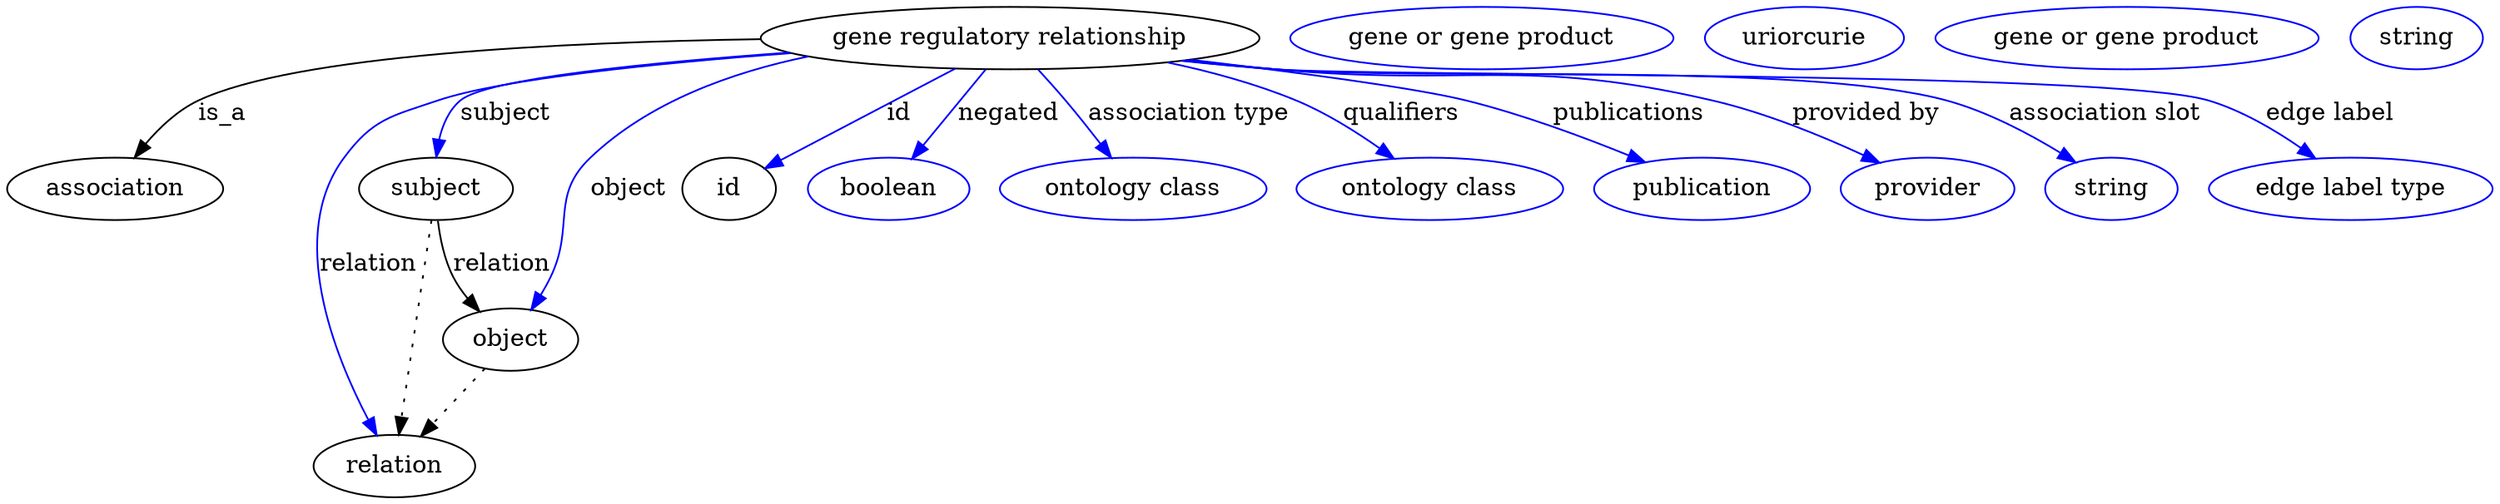 digraph {
	graph [bb="0,0,1200.4,283"];
	node [label="\N"];
	"gene regulatory relationship"	 [height=0.5,
		label="gene regulatory relationship",
		pos="496.05,265",
		width=3.0511];
	association	 [height=0.5,
		pos="50.046,178",
		width=1.3902];
	"gene regulatory relationship" -> association	 [label=is_a,
		lp="103.05,221.5",
		pos="e,59.666,195.81 390.69,259.82 279.85,253.71 117.87,242.62 92.046,229 81.326,223.35 72.301,213.67 65.397,204.26"];
	subject	 [height=0.5,
		pos="203.05,178",
		width=0.99297];
	"gene regulatory relationship" -> subject	 [color=blue,
		label=subject,
		lp="241.55,221.5",
		pos="e,205.08,196.09 397.57,257.02 324.74,250.29 235.89,240.02 222.05,229 214.87,223.29 210.41,214.58 207.63,205.97",
		style=solid];
	relation	 [height=0.5,
		pos="185.05,18",
		width=1.0471];
	"gene regulatory relationship" -> relation	 [color=blue,
		label=relation,
		lp="167.05,134.5",
		pos="e,175.27,35.659 395.89,257.5 326.51,251.36 240.78,241.63 207.05,229 182.46,219.79 171.64,218.46 158.05,196 129.37,148.63 153.31,\
81.572 170.78,44.765",
		style=solid];
	object	 [height=0.5,
		pos="245.05,91",
		width=0.9027];
	"gene regulatory relationship" -> object	 [color=blue,
		label=object,
		lp="301.05,178",
		pos="e,253.2,108.44 430.38,250.48 376.21,237.3 304.99,216.79 284.05,196 261.11,173.22 272.73,157.14 261.05,127 259.86,123.94 258.55,120.76 \
257.22,117.62",
		style=solid];
	id	 [height=0.5,
		pos="354.05,178",
		width=0.75];
	"gene regulatory relationship" -> id	 [color=blue,
		label=id,
		lp="439.55,221.5",
		pos="e,374.15,190.32 467.65,247.6 443,232.5 407.47,210.73 382.73,195.58",
		style=solid];
	negated	 [color=blue,
		height=0.5,
		label=boolean,
		pos="437.05,178",
		width=1.0652];
	"gene regulatory relationship" -> negated	 [color=blue,
		label=negated,
		lp="492.55,221.5",
		pos="e,448.85,195.41 483.82,246.97 475.4,234.56 464.09,217.88 454.7,204.03",
		style=solid];
	"association type"	 [color=blue,
		height=0.5,
		label="ontology class",
		pos="555.05,178",
		width=1.7151];
	"gene regulatory relationship" -> "association type"	 [color=blue,
		label="association type",
		lp="574.05,221.5",
		pos="e,543.04,195.71 508.27,246.97 516.63,234.64 527.85,218.1 537.21,204.3",
		style=solid];
	qualifiers	 [color=blue,
		height=0.5,
		label="ontology class",
		pos="696.05,178",
		width=1.7151];
	"gene regulatory relationship" -> qualifiers	 [color=blue,
		label=qualifiers,
		lp="674.05,221.5",
		pos="e,675.16,195.14 561.94,250.51 581.75,245.01 603.22,237.88 622.05,229 637.79,221.57 653.86,210.93 666.99,201.29",
		style=solid];
	publications	 [color=blue,
		height=0.5,
		label=publication,
		pos="826.05,178",
		width=1.3902];
	"gene regulatory relationship" -> publications	 [color=blue,
		label=publications,
		lp="779.55,221.5",
		pos="e,796.15,192.73 577.21,252.86 625.01,245.34 680.56,235.85 704.05,229 732.52,220.7 763.33,207.79 786.86,197.03",
		style=solid];
	"provided by"	 [color=blue,
		height=0.5,
		label=provider,
		pos="934.05,178",
		width=1.1193];
	"gene regulatory relationship" -> "provided by"	 [color=blue,
		label="provided by",
		lp="894.05,221.5",
		pos="e,908.42,192.05 574.69,252.41 588.13,250.46 601.98,248.57 615.05,247 704.54,236.25 729.71,251.3 817.05,229 845.92,221.63 876.74,\
207.93 899.5,196.58",
		style=solid];
	"association slot"	 [color=blue,
		height=0.5,
		label=string,
		pos="1023,178",
		width=0.84854];
	"gene regulatory relationship" -> "association slot"	 [color=blue,
		label="association slot",
		lp="1008,221.5",
		pos="e,1003.7,192.12 573.69,252.19 587.44,250.23 601.64,248.39 615.05,247 685.01,239.73 863.48,248.54 931.05,229 954.05,222.35 977.63,\
209.13 995.16,197.81",
		style=solid];
	"edge label"	 [color=blue,
		height=0.5,
		label="edge label type",
		pos="1136,178",
		width=1.7873];
	"gene regulatory relationship" -> "edge label"	 [color=blue,
		label="edge label",
		lp="1113,221.5",
		pos="e,1115.3,195.17 573.03,252.1 586.98,250.12 601.42,248.31 615.05,247 712.24,237.68 960.73,257.73 1054,229 1073.1,223.14 1092.1,211.75 \
1107,201.22",
		style=solid];
	subject -> relation	 [pos="e,187.1,36.223 201.02,159.96 197.91,132.35 191.95,79.375 188.25,46.525",
		style=dotted];
	subject -> object	 [label=relation,
		lp="240.05,134.5",
		pos="e,231.43,107.49 207.18,159.99 209.85,149.97 213.81,137.45 219.05,127 220.95,123.2 223.24,119.37 225.66,115.69"];
	"gene regulatory relationship_subject"	 [color=blue,
		height=0.5,
		label="gene or gene product",
		pos="709.05,265",
		width=2.3651];
	"gene regulatory relationship_relation"	 [color=blue,
		height=0.5,
		label=uriorcurie,
		pos="858.05,265",
		width=1.2638];
	object -> relation	 [pos="e,199.02,35.006 231.43,74.435 223.79,65.141 214.11,53.359 205.57,42.968",
		style=dotted];
	"gene regulatory relationship_object"	 [color=blue,
		height=0.5,
		label="gene or gene product",
		pos="1007,265",
		width=2.3651];
	association_id	 [color=blue,
		height=0.5,
		label=string,
		pos="1141,265",
		width=0.84854];
}
